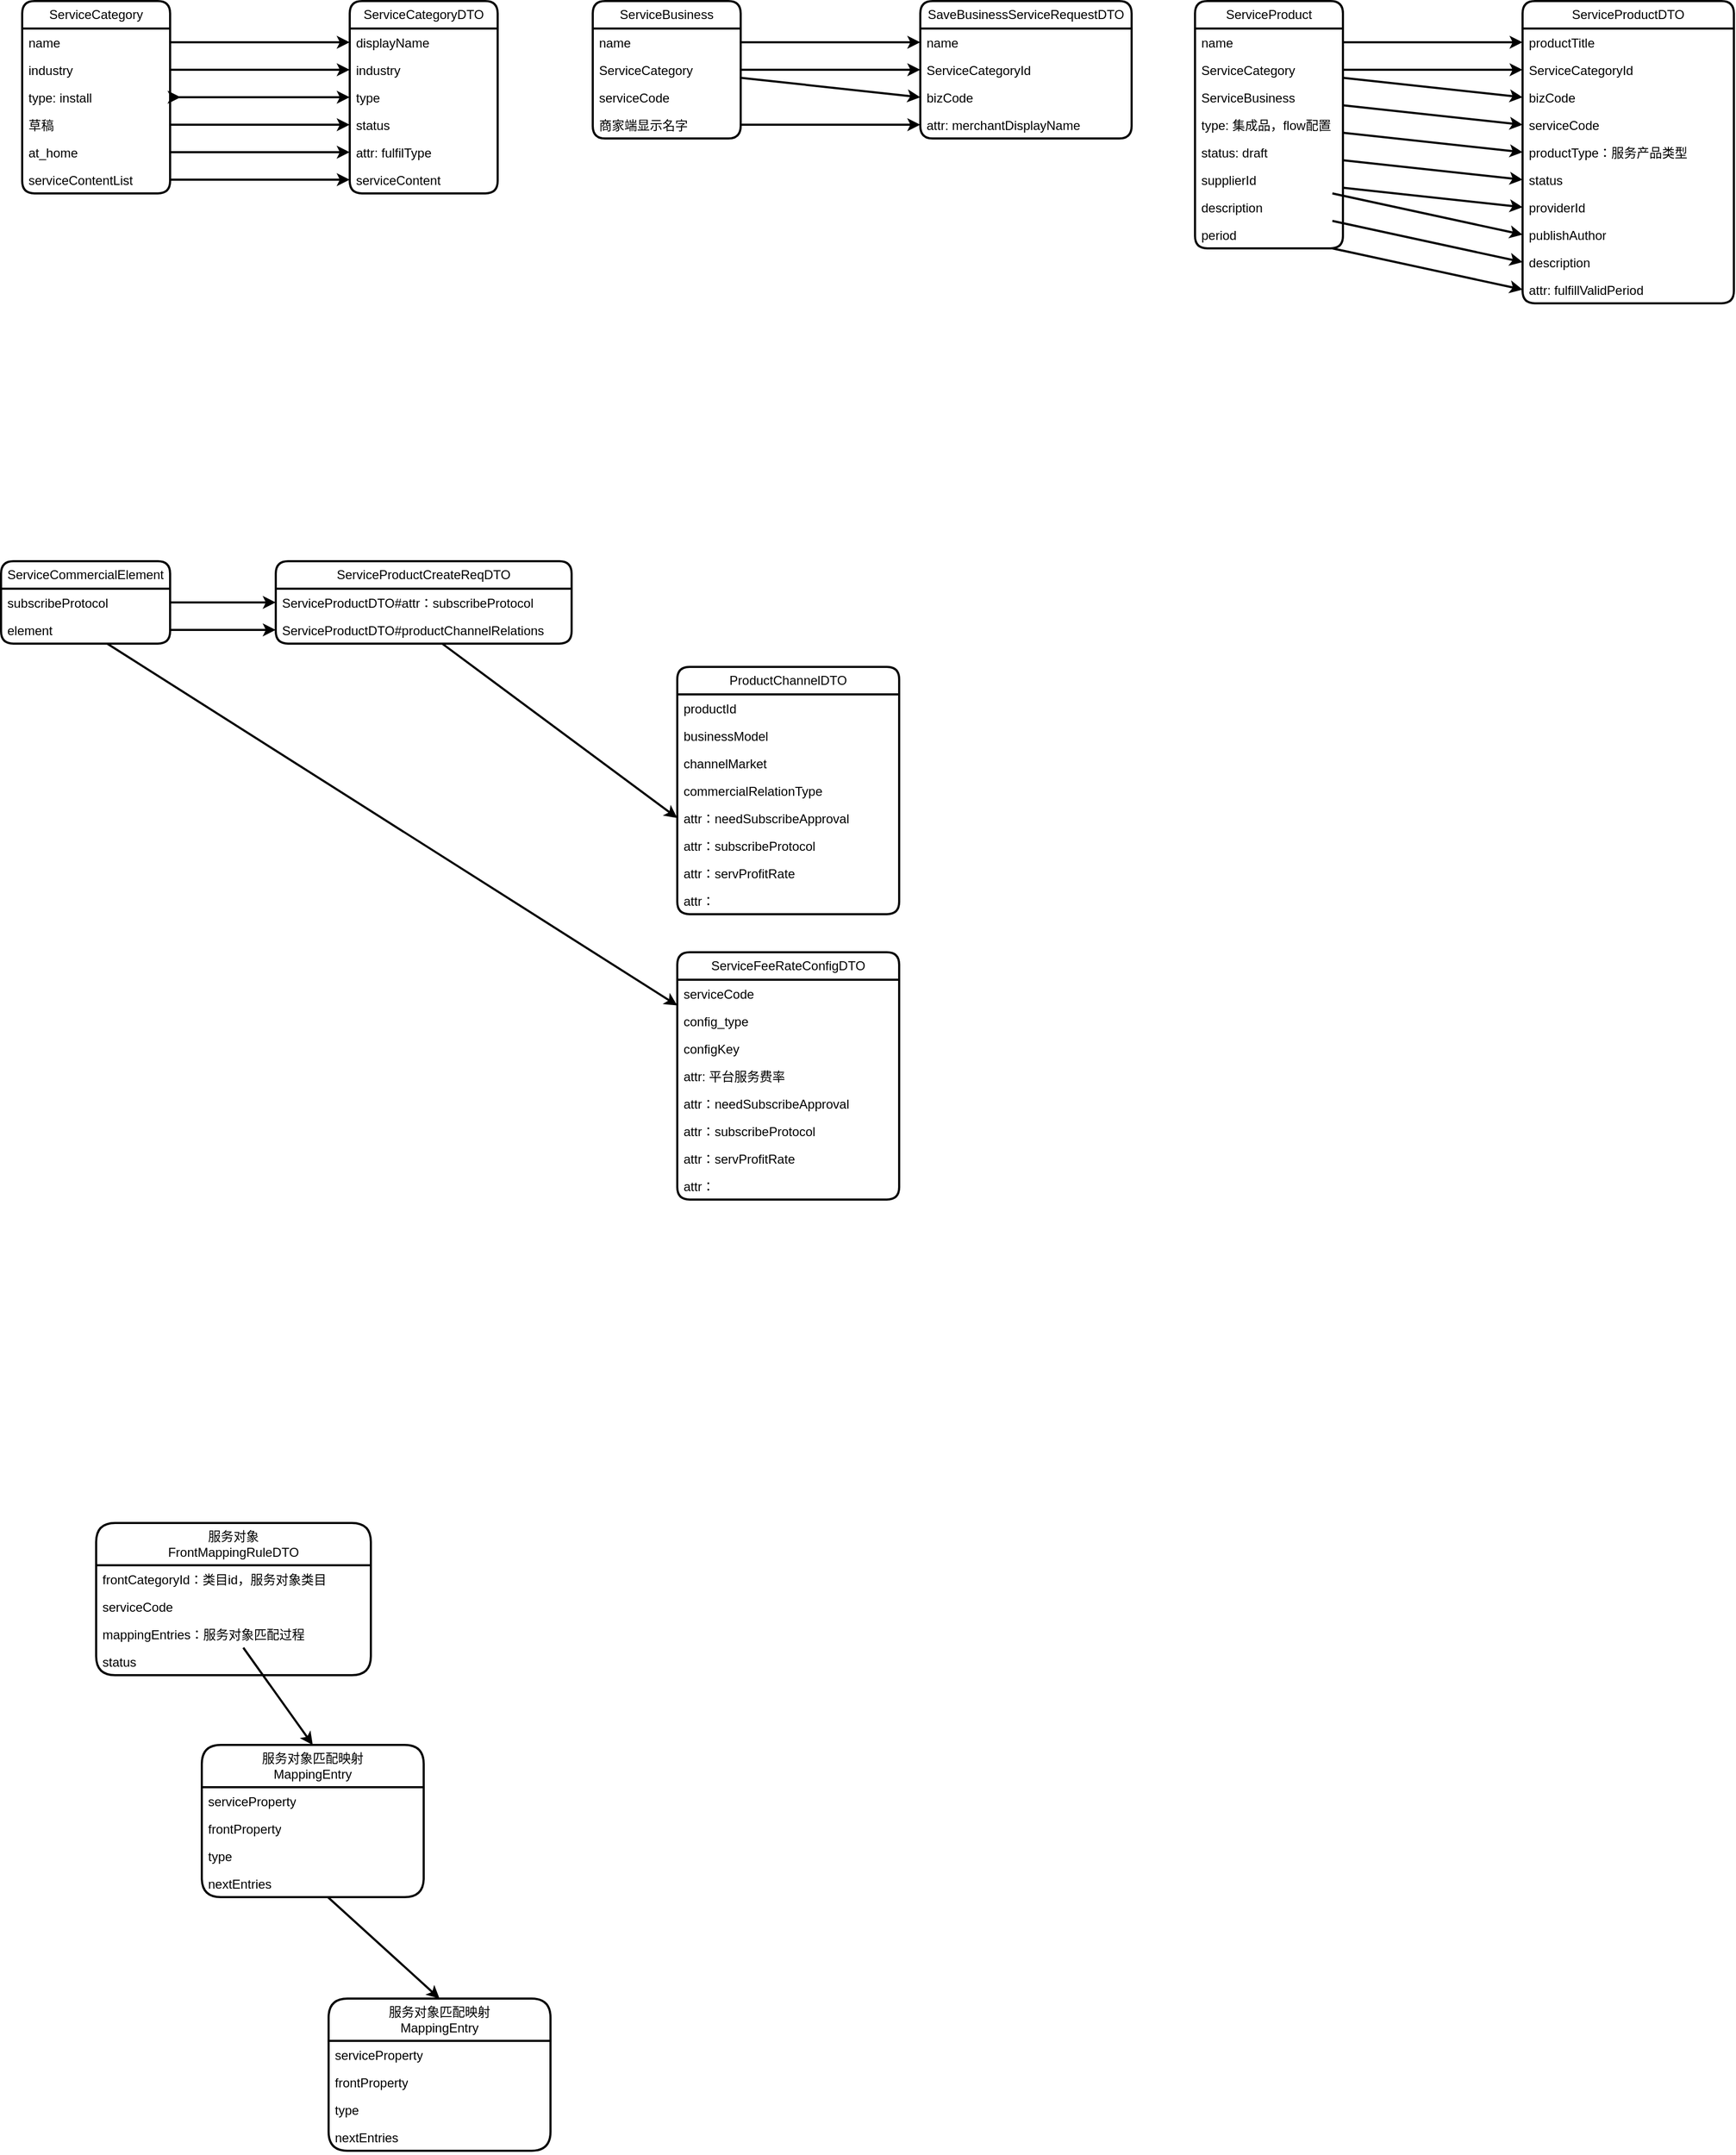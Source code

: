 <mxfile version="25.0.2">
  <diagram name="第 1 页" id="JdLRxG0UFhAgUU3IF_aE">
    <mxGraphModel dx="1728" dy="1012" grid="1" gridSize="10" guides="1" tooltips="1" connect="1" arrows="1" fold="1" page="1" pageScale="1" pageWidth="3827" pageHeight="11169" math="0" shadow="0">
      <root>
        <mxCell id="0" />
        <mxCell id="1" parent="0" />
        <mxCell id="G2ZIFOSlUapkhJzsA8Y1-4" value="ServiceCategory" style="swimlane;fontStyle=0;childLayout=stackLayout;horizontal=1;startSize=26;fillColor=none;horizontalStack=0;resizeParent=1;resizeParentMax=0;resizeLast=0;collapsible=1;marginBottom=0;whiteSpace=wrap;html=1;rounded=1;strokeColor=default;strokeWidth=2;align=center;verticalAlign=middle;fontFamily=Helvetica;fontSize=12;fontColor=default;labelBackgroundColor=default;" vertex="1" parent="1">
          <mxGeometry x="200" y="80" width="140" height="182" as="geometry" />
        </mxCell>
        <mxCell id="G2ZIFOSlUapkhJzsA8Y1-5" value="name" style="text;strokeColor=none;fillColor=none;align=left;verticalAlign=top;spacingLeft=4;spacingRight=4;overflow=hidden;rotatable=0;points=[[0,0.5],[1,0.5]];portConstraint=eastwest;whiteSpace=wrap;html=1;fontFamily=Helvetica;fontSize=12;fontColor=default;labelBackgroundColor=default;" vertex="1" parent="G2ZIFOSlUapkhJzsA8Y1-4">
          <mxGeometry y="26" width="140" height="26" as="geometry" />
        </mxCell>
        <mxCell id="G2ZIFOSlUapkhJzsA8Y1-6" value="industry" style="text;strokeColor=none;fillColor=none;align=left;verticalAlign=top;spacingLeft=4;spacingRight=4;overflow=hidden;rotatable=0;points=[[0,0.5],[1,0.5]];portConstraint=eastwest;whiteSpace=wrap;html=1;fontFamily=Helvetica;fontSize=12;fontColor=default;labelBackgroundColor=default;" vertex="1" parent="G2ZIFOSlUapkhJzsA8Y1-4">
          <mxGeometry y="52" width="140" height="26" as="geometry" />
        </mxCell>
        <mxCell id="G2ZIFOSlUapkhJzsA8Y1-16" style="edgeStyle=none;shape=connector;rounded=0;orthogonalLoop=1;jettySize=auto;html=1;strokeColor=default;strokeWidth=2;align=center;verticalAlign=middle;fontFamily=Helvetica;fontSize=12;fontColor=default;labelBackgroundColor=default;endArrow=classic;" edge="1" parent="G2ZIFOSlUapkhJzsA8Y1-4" source="G2ZIFOSlUapkhJzsA8Y1-7">
          <mxGeometry relative="1" as="geometry">
            <mxPoint x="150" y="91" as="targetPoint" />
          </mxGeometry>
        </mxCell>
        <mxCell id="G2ZIFOSlUapkhJzsA8Y1-7" value="type: install" style="text;strokeColor=none;fillColor=none;align=left;verticalAlign=top;spacingLeft=4;spacingRight=4;overflow=hidden;rotatable=0;points=[[0,0.5],[1,0.5]];portConstraint=eastwest;whiteSpace=wrap;html=1;fontFamily=Helvetica;fontSize=12;fontColor=default;labelBackgroundColor=default;" vertex="1" parent="G2ZIFOSlUapkhJzsA8Y1-4">
          <mxGeometry y="78" width="140" height="26" as="geometry" />
        </mxCell>
        <mxCell id="G2ZIFOSlUapkhJzsA8Y1-20" value="草稿" style="text;strokeColor=none;fillColor=none;align=left;verticalAlign=top;spacingLeft=4;spacingRight=4;overflow=hidden;rotatable=0;points=[[0,0.5],[1,0.5]];portConstraint=eastwest;whiteSpace=wrap;html=1;fontFamily=Helvetica;fontSize=12;fontColor=default;labelBackgroundColor=default;" vertex="1" parent="G2ZIFOSlUapkhJzsA8Y1-4">
          <mxGeometry y="104" width="140" height="26" as="geometry" />
        </mxCell>
        <mxCell id="G2ZIFOSlUapkhJzsA8Y1-19" value="at_home" style="text;strokeColor=none;fillColor=none;align=left;verticalAlign=top;spacingLeft=4;spacingRight=4;overflow=hidden;rotatable=0;points=[[0,0.5],[1,0.5]];portConstraint=eastwest;whiteSpace=wrap;html=1;fontFamily=Helvetica;fontSize=12;fontColor=default;labelBackgroundColor=default;" vertex="1" parent="G2ZIFOSlUapkhJzsA8Y1-4">
          <mxGeometry y="130" width="140" height="26" as="geometry" />
        </mxCell>
        <mxCell id="G2ZIFOSlUapkhJzsA8Y1-83" value="serviceContentList" style="text;strokeColor=none;fillColor=none;align=left;verticalAlign=top;spacingLeft=4;spacingRight=4;overflow=hidden;rotatable=0;points=[[0,0.5],[1,0.5]];portConstraint=eastwest;whiteSpace=wrap;html=1;fontFamily=Helvetica;fontSize=12;fontColor=default;labelBackgroundColor=default;" vertex="1" parent="G2ZIFOSlUapkhJzsA8Y1-4">
          <mxGeometry y="156" width="140" height="26" as="geometry" />
        </mxCell>
        <mxCell id="G2ZIFOSlUapkhJzsA8Y1-8" value="ServiceCategoryDTO" style="swimlane;fontStyle=0;childLayout=stackLayout;horizontal=1;startSize=26;fillColor=none;horizontalStack=0;resizeParent=1;resizeParentMax=0;resizeLast=0;collapsible=1;marginBottom=0;whiteSpace=wrap;html=1;rounded=1;strokeColor=default;strokeWidth=2;align=center;verticalAlign=middle;fontFamily=Helvetica;fontSize=12;fontColor=default;labelBackgroundColor=default;" vertex="1" parent="1">
          <mxGeometry x="510" y="80" width="140" height="182" as="geometry" />
        </mxCell>
        <mxCell id="G2ZIFOSlUapkhJzsA8Y1-9" value="displayName" style="text;strokeColor=none;fillColor=none;align=left;verticalAlign=top;spacingLeft=4;spacingRight=4;overflow=hidden;rotatable=0;points=[[0,0.5],[1,0.5]];portConstraint=eastwest;whiteSpace=wrap;html=1;fontFamily=Helvetica;fontSize=12;fontColor=default;labelBackgroundColor=default;" vertex="1" parent="G2ZIFOSlUapkhJzsA8Y1-8">
          <mxGeometry y="26" width="140" height="26" as="geometry" />
        </mxCell>
        <mxCell id="G2ZIFOSlUapkhJzsA8Y1-10" value="industry" style="text;strokeColor=none;fillColor=none;align=left;verticalAlign=top;spacingLeft=4;spacingRight=4;overflow=hidden;rotatable=0;points=[[0,0.5],[1,0.5]];portConstraint=eastwest;whiteSpace=wrap;html=1;fontFamily=Helvetica;fontSize=12;fontColor=default;labelBackgroundColor=default;" vertex="1" parent="G2ZIFOSlUapkhJzsA8Y1-8">
          <mxGeometry y="52" width="140" height="26" as="geometry" />
        </mxCell>
        <mxCell id="G2ZIFOSlUapkhJzsA8Y1-11" value="type" style="text;strokeColor=none;fillColor=none;align=left;verticalAlign=top;spacingLeft=4;spacingRight=4;overflow=hidden;rotatable=0;points=[[0,0.5],[1,0.5]];portConstraint=eastwest;whiteSpace=wrap;html=1;fontFamily=Helvetica;fontSize=12;fontColor=default;labelBackgroundColor=default;" vertex="1" parent="G2ZIFOSlUapkhJzsA8Y1-8">
          <mxGeometry y="78" width="140" height="26" as="geometry" />
        </mxCell>
        <mxCell id="G2ZIFOSlUapkhJzsA8Y1-15" value="status" style="text;strokeColor=none;fillColor=none;align=left;verticalAlign=top;spacingLeft=4;spacingRight=4;overflow=hidden;rotatable=0;points=[[0,0.5],[1,0.5]];portConstraint=eastwest;whiteSpace=wrap;html=1;fontFamily=Helvetica;fontSize=12;fontColor=default;labelBackgroundColor=default;" vertex="1" parent="G2ZIFOSlUapkhJzsA8Y1-8">
          <mxGeometry y="104" width="140" height="26" as="geometry" />
        </mxCell>
        <mxCell id="G2ZIFOSlUapkhJzsA8Y1-14" value="attr:&amp;nbsp;fulfilType" style="text;strokeColor=none;fillColor=none;align=left;verticalAlign=top;spacingLeft=4;spacingRight=4;overflow=hidden;rotatable=0;points=[[0,0.5],[1,0.5]];portConstraint=eastwest;whiteSpace=wrap;html=1;fontFamily=Helvetica;fontSize=12;fontColor=default;labelBackgroundColor=default;" vertex="1" parent="G2ZIFOSlUapkhJzsA8Y1-8">
          <mxGeometry y="130" width="140" height="26" as="geometry" />
        </mxCell>
        <mxCell id="G2ZIFOSlUapkhJzsA8Y1-84" value="serviceContent" style="text;strokeColor=none;fillColor=none;align=left;verticalAlign=top;spacingLeft=4;spacingRight=4;overflow=hidden;rotatable=0;points=[[0,0.5],[1,0.5]];portConstraint=eastwest;whiteSpace=wrap;html=1;fontFamily=Helvetica;fontSize=12;fontColor=default;labelBackgroundColor=default;" vertex="1" parent="G2ZIFOSlUapkhJzsA8Y1-8">
          <mxGeometry y="156" width="140" height="26" as="geometry" />
        </mxCell>
        <mxCell id="G2ZIFOSlUapkhJzsA8Y1-21" style="edgeStyle=none;shape=connector;rounded=0;orthogonalLoop=1;jettySize=auto;html=1;entryX=0;entryY=0.5;entryDx=0;entryDy=0;strokeColor=default;strokeWidth=2;align=center;verticalAlign=middle;fontFamily=Helvetica;fontSize=12;fontColor=default;labelBackgroundColor=default;endArrow=classic;" edge="1" parent="1" source="G2ZIFOSlUapkhJzsA8Y1-7" target="G2ZIFOSlUapkhJzsA8Y1-11">
          <mxGeometry relative="1" as="geometry" />
        </mxCell>
        <mxCell id="G2ZIFOSlUapkhJzsA8Y1-22" style="edgeStyle=none;shape=connector;rounded=0;orthogonalLoop=1;jettySize=auto;html=1;entryX=0;entryY=0.5;entryDx=0;entryDy=0;strokeColor=default;strokeWidth=2;align=center;verticalAlign=middle;fontFamily=Helvetica;fontSize=12;fontColor=default;labelBackgroundColor=default;endArrow=classic;" edge="1" parent="1" source="G2ZIFOSlUapkhJzsA8Y1-6" target="G2ZIFOSlUapkhJzsA8Y1-10">
          <mxGeometry relative="1" as="geometry" />
        </mxCell>
        <mxCell id="G2ZIFOSlUapkhJzsA8Y1-23" style="edgeStyle=none;shape=connector;rounded=0;orthogonalLoop=1;jettySize=auto;html=1;entryX=0;entryY=0.5;entryDx=0;entryDy=0;strokeColor=default;strokeWidth=2;align=center;verticalAlign=middle;fontFamily=Helvetica;fontSize=12;fontColor=default;labelBackgroundColor=default;endArrow=classic;" edge="1" parent="1" source="G2ZIFOSlUapkhJzsA8Y1-5" target="G2ZIFOSlUapkhJzsA8Y1-9">
          <mxGeometry relative="1" as="geometry" />
        </mxCell>
        <mxCell id="G2ZIFOSlUapkhJzsA8Y1-25" style="edgeStyle=none;shape=connector;rounded=0;orthogonalLoop=1;jettySize=auto;html=1;entryX=0;entryY=0.5;entryDx=0;entryDy=0;strokeColor=default;strokeWidth=2;align=center;verticalAlign=middle;fontFamily=Helvetica;fontSize=12;fontColor=default;labelBackgroundColor=default;endArrow=classic;" edge="1" parent="1" source="G2ZIFOSlUapkhJzsA8Y1-19" target="G2ZIFOSlUapkhJzsA8Y1-14">
          <mxGeometry relative="1" as="geometry" />
        </mxCell>
        <mxCell id="G2ZIFOSlUapkhJzsA8Y1-26" value="ServiceBusiness" style="swimlane;fontStyle=0;childLayout=stackLayout;horizontal=1;startSize=26;fillColor=none;horizontalStack=0;resizeParent=1;resizeParentMax=0;resizeLast=0;collapsible=1;marginBottom=0;whiteSpace=wrap;html=1;rounded=1;strokeColor=default;strokeWidth=2;align=center;verticalAlign=middle;fontFamily=Helvetica;fontSize=12;fontColor=default;labelBackgroundColor=default;" vertex="1" parent="1">
          <mxGeometry x="740" y="80" width="140" height="130" as="geometry" />
        </mxCell>
        <mxCell id="G2ZIFOSlUapkhJzsA8Y1-27" value="name" style="text;strokeColor=none;fillColor=none;align=left;verticalAlign=top;spacingLeft=4;spacingRight=4;overflow=hidden;rotatable=0;points=[[0,0.5],[1,0.5]];portConstraint=eastwest;whiteSpace=wrap;html=1;fontFamily=Helvetica;fontSize=12;fontColor=default;labelBackgroundColor=default;" vertex="1" parent="G2ZIFOSlUapkhJzsA8Y1-26">
          <mxGeometry y="26" width="140" height="26" as="geometry" />
        </mxCell>
        <mxCell id="G2ZIFOSlUapkhJzsA8Y1-28" value="ServiceCategory" style="text;strokeColor=none;fillColor=none;align=left;verticalAlign=top;spacingLeft=4;spacingRight=4;overflow=hidden;rotatable=0;points=[[0,0.5],[1,0.5]];portConstraint=eastwest;whiteSpace=wrap;html=1;fontFamily=Helvetica;fontSize=12;fontColor=default;labelBackgroundColor=default;" vertex="1" parent="G2ZIFOSlUapkhJzsA8Y1-26">
          <mxGeometry y="52" width="140" height="26" as="geometry" />
        </mxCell>
        <mxCell id="G2ZIFOSlUapkhJzsA8Y1-30" value="serviceCode" style="text;strokeColor=none;fillColor=none;align=left;verticalAlign=top;spacingLeft=4;spacingRight=4;overflow=hidden;rotatable=0;points=[[0,0.5],[1,0.5]];portConstraint=eastwest;whiteSpace=wrap;html=1;fontFamily=Helvetica;fontSize=12;fontColor=default;labelBackgroundColor=default;" vertex="1" parent="G2ZIFOSlUapkhJzsA8Y1-26">
          <mxGeometry y="78" width="140" height="26" as="geometry" />
        </mxCell>
        <mxCell id="G2ZIFOSlUapkhJzsA8Y1-46" value="商家端显示名字" style="text;strokeColor=none;fillColor=none;align=left;verticalAlign=top;spacingLeft=4;spacingRight=4;overflow=hidden;rotatable=0;points=[[0,0.5],[1,0.5]];portConstraint=eastwest;whiteSpace=wrap;html=1;fontFamily=Helvetica;fontSize=12;fontColor=default;labelBackgroundColor=default;" vertex="1" parent="G2ZIFOSlUapkhJzsA8Y1-26">
          <mxGeometry y="104" width="140" height="26" as="geometry" />
        </mxCell>
        <mxCell id="G2ZIFOSlUapkhJzsA8Y1-33" value="SaveBusinessServiceRequestDTO" style="swimlane;fontStyle=0;childLayout=stackLayout;horizontal=1;startSize=26;fillColor=none;horizontalStack=0;resizeParent=1;resizeParentMax=0;resizeLast=0;collapsible=1;marginBottom=0;whiteSpace=wrap;html=1;rounded=1;strokeColor=default;strokeWidth=2;align=center;verticalAlign=middle;fontFamily=Helvetica;fontSize=12;fontColor=default;labelBackgroundColor=default;" vertex="1" parent="1">
          <mxGeometry x="1050" y="80" width="200" height="130" as="geometry" />
        </mxCell>
        <mxCell id="G2ZIFOSlUapkhJzsA8Y1-34" value="name" style="text;strokeColor=none;fillColor=none;align=left;verticalAlign=top;spacingLeft=4;spacingRight=4;overflow=hidden;rotatable=0;points=[[0,0.5],[1,0.5]];portConstraint=eastwest;whiteSpace=wrap;html=1;fontFamily=Helvetica;fontSize=12;fontColor=default;labelBackgroundColor=default;" vertex="1" parent="G2ZIFOSlUapkhJzsA8Y1-33">
          <mxGeometry y="26" width="200" height="26" as="geometry" />
        </mxCell>
        <mxCell id="G2ZIFOSlUapkhJzsA8Y1-35" value="ServiceCategoryId" style="text;strokeColor=none;fillColor=none;align=left;verticalAlign=top;spacingLeft=4;spacingRight=4;overflow=hidden;rotatable=0;points=[[0,0.5],[1,0.5]];portConstraint=eastwest;whiteSpace=wrap;html=1;fontFamily=Helvetica;fontSize=12;fontColor=default;labelBackgroundColor=default;" vertex="1" parent="G2ZIFOSlUapkhJzsA8Y1-33">
          <mxGeometry y="52" width="200" height="26" as="geometry" />
        </mxCell>
        <mxCell id="G2ZIFOSlUapkhJzsA8Y1-36" value="bizCode" style="text;strokeColor=none;fillColor=none;align=left;verticalAlign=top;spacingLeft=4;spacingRight=4;overflow=hidden;rotatable=0;points=[[0,0.5],[1,0.5]];portConstraint=eastwest;whiteSpace=wrap;html=1;fontFamily=Helvetica;fontSize=12;fontColor=default;labelBackgroundColor=default;" vertex="1" parent="G2ZIFOSlUapkhJzsA8Y1-33">
          <mxGeometry y="78" width="200" height="26" as="geometry" />
        </mxCell>
        <mxCell id="G2ZIFOSlUapkhJzsA8Y1-38" value="attr:&amp;nbsp;merchantDisplayName" style="text;strokeColor=none;fillColor=none;align=left;verticalAlign=top;spacingLeft=4;spacingRight=4;overflow=hidden;rotatable=0;points=[[0,0.5],[1,0.5]];portConstraint=eastwest;whiteSpace=wrap;html=1;fontFamily=Helvetica;fontSize=12;fontColor=default;labelBackgroundColor=default;" vertex="1" parent="G2ZIFOSlUapkhJzsA8Y1-33">
          <mxGeometry y="104" width="200" height="26" as="geometry" />
        </mxCell>
        <mxCell id="G2ZIFOSlUapkhJzsA8Y1-40" style="edgeStyle=none;shape=connector;rounded=0;orthogonalLoop=1;jettySize=auto;html=1;entryX=0;entryY=0.5;entryDx=0;entryDy=0;strokeColor=default;strokeWidth=2;align=center;verticalAlign=middle;fontFamily=Helvetica;fontSize=12;fontColor=default;labelBackgroundColor=default;endArrow=classic;" edge="1" parent="1" source="G2ZIFOSlUapkhJzsA8Y1-28" target="G2ZIFOSlUapkhJzsA8Y1-35">
          <mxGeometry relative="1" as="geometry" />
        </mxCell>
        <mxCell id="G2ZIFOSlUapkhJzsA8Y1-41" style="edgeStyle=none;shape=connector;rounded=0;orthogonalLoop=1;jettySize=auto;html=1;entryX=0;entryY=0.5;entryDx=0;entryDy=0;strokeColor=default;strokeWidth=2;align=center;verticalAlign=middle;fontFamily=Helvetica;fontSize=12;fontColor=default;labelBackgroundColor=default;endArrow=classic;" edge="1" parent="1" source="G2ZIFOSlUapkhJzsA8Y1-27" target="G2ZIFOSlUapkhJzsA8Y1-34">
          <mxGeometry relative="1" as="geometry" />
        </mxCell>
        <mxCell id="G2ZIFOSlUapkhJzsA8Y1-45" style="edgeStyle=none;shape=connector;rounded=0;orthogonalLoop=1;jettySize=auto;html=1;entryX=0;entryY=0.5;entryDx=0;entryDy=0;strokeColor=default;strokeWidth=2;align=center;verticalAlign=middle;fontFamily=Helvetica;fontSize=12;fontColor=default;labelBackgroundColor=default;endArrow=classic;" edge="1" parent="1" source="G2ZIFOSlUapkhJzsA8Y1-28" target="G2ZIFOSlUapkhJzsA8Y1-36">
          <mxGeometry relative="1" as="geometry" />
        </mxCell>
        <mxCell id="G2ZIFOSlUapkhJzsA8Y1-47" style="edgeStyle=none;shape=connector;rounded=0;orthogonalLoop=1;jettySize=auto;html=1;entryX=0;entryY=0.5;entryDx=0;entryDy=0;strokeColor=default;strokeWidth=2;align=center;verticalAlign=middle;fontFamily=Helvetica;fontSize=12;fontColor=default;labelBackgroundColor=default;endArrow=classic;" edge="1" parent="1" source="G2ZIFOSlUapkhJzsA8Y1-46" target="G2ZIFOSlUapkhJzsA8Y1-38">
          <mxGeometry relative="1" as="geometry" />
        </mxCell>
        <mxCell id="G2ZIFOSlUapkhJzsA8Y1-48" value="ServiceProduct" style="swimlane;fontStyle=0;childLayout=stackLayout;horizontal=1;startSize=26;fillColor=none;horizontalStack=0;resizeParent=1;resizeParentMax=0;resizeLast=0;collapsible=1;marginBottom=0;whiteSpace=wrap;html=1;rounded=1;strokeColor=default;strokeWidth=2;align=center;verticalAlign=middle;fontFamily=Helvetica;fontSize=12;fontColor=default;labelBackgroundColor=default;" vertex="1" parent="1">
          <mxGeometry x="1310" y="80" width="140" height="234" as="geometry" />
        </mxCell>
        <mxCell id="G2ZIFOSlUapkhJzsA8Y1-49" value="name" style="text;strokeColor=none;fillColor=none;align=left;verticalAlign=top;spacingLeft=4;spacingRight=4;overflow=hidden;rotatable=0;points=[[0,0.5],[1,0.5]];portConstraint=eastwest;whiteSpace=wrap;html=1;fontFamily=Helvetica;fontSize=12;fontColor=default;labelBackgroundColor=default;" vertex="1" parent="G2ZIFOSlUapkhJzsA8Y1-48">
          <mxGeometry y="26" width="140" height="26" as="geometry" />
        </mxCell>
        <mxCell id="G2ZIFOSlUapkhJzsA8Y1-50" value="ServiceCategory" style="text;strokeColor=none;fillColor=none;align=left;verticalAlign=top;spacingLeft=4;spacingRight=4;overflow=hidden;rotatable=0;points=[[0,0.5],[1,0.5]];portConstraint=eastwest;whiteSpace=wrap;html=1;fontFamily=Helvetica;fontSize=12;fontColor=default;labelBackgroundColor=default;" vertex="1" parent="G2ZIFOSlUapkhJzsA8Y1-48">
          <mxGeometry y="52" width="140" height="26" as="geometry" />
        </mxCell>
        <mxCell id="G2ZIFOSlUapkhJzsA8Y1-51" value="ServiceBusiness" style="text;strokeColor=none;fillColor=none;align=left;verticalAlign=top;spacingLeft=4;spacingRight=4;overflow=hidden;rotatable=0;points=[[0,0.5],[1,0.5]];portConstraint=eastwest;whiteSpace=wrap;html=1;fontFamily=Helvetica;fontSize=12;fontColor=default;labelBackgroundColor=default;" vertex="1" parent="G2ZIFOSlUapkhJzsA8Y1-48">
          <mxGeometry y="78" width="140" height="26" as="geometry" />
        </mxCell>
        <mxCell id="G2ZIFOSlUapkhJzsA8Y1-52" value="type: 集成品，flow配置" style="text;strokeColor=none;fillColor=none;align=left;verticalAlign=top;spacingLeft=4;spacingRight=4;overflow=hidden;rotatable=0;points=[[0,0.5],[1,0.5]];portConstraint=eastwest;whiteSpace=wrap;html=1;fontFamily=Helvetica;fontSize=12;fontColor=default;labelBackgroundColor=default;" vertex="1" parent="G2ZIFOSlUapkhJzsA8Y1-48">
          <mxGeometry y="104" width="140" height="26" as="geometry" />
        </mxCell>
        <mxCell id="G2ZIFOSlUapkhJzsA8Y1-62" value="status: draft" style="text;strokeColor=none;fillColor=none;align=left;verticalAlign=top;spacingLeft=4;spacingRight=4;overflow=hidden;rotatable=0;points=[[0,0.5],[1,0.5]];portConstraint=eastwest;whiteSpace=wrap;html=1;fontFamily=Helvetica;fontSize=12;fontColor=default;labelBackgroundColor=default;" vertex="1" parent="G2ZIFOSlUapkhJzsA8Y1-48">
          <mxGeometry y="130" width="140" height="26" as="geometry" />
        </mxCell>
        <mxCell id="G2ZIFOSlUapkhJzsA8Y1-66" value="supplierId" style="text;strokeColor=none;fillColor=none;align=left;verticalAlign=top;spacingLeft=4;spacingRight=4;overflow=hidden;rotatable=0;points=[[0,0.5],[1,0.5]];portConstraint=eastwest;whiteSpace=wrap;html=1;fontFamily=Helvetica;fontSize=12;fontColor=default;labelBackgroundColor=default;" vertex="1" parent="G2ZIFOSlUapkhJzsA8Y1-48">
          <mxGeometry y="156" width="140" height="26" as="geometry" />
        </mxCell>
        <mxCell id="G2ZIFOSlUapkhJzsA8Y1-70" value="description" style="text;strokeColor=none;fillColor=none;align=left;verticalAlign=top;spacingLeft=4;spacingRight=4;overflow=hidden;rotatable=0;points=[[0,0.5],[1,0.5]];portConstraint=eastwest;whiteSpace=wrap;html=1;fontFamily=Helvetica;fontSize=12;fontColor=default;labelBackgroundColor=default;" vertex="1" parent="G2ZIFOSlUapkhJzsA8Y1-48">
          <mxGeometry y="182" width="140" height="26" as="geometry" />
        </mxCell>
        <mxCell id="G2ZIFOSlUapkhJzsA8Y1-80" value="period" style="text;strokeColor=none;fillColor=none;align=left;verticalAlign=top;spacingLeft=4;spacingRight=4;overflow=hidden;rotatable=0;points=[[0,0.5],[1,0.5]];portConstraint=eastwest;whiteSpace=wrap;html=1;fontFamily=Helvetica;fontSize=12;fontColor=default;labelBackgroundColor=default;" vertex="1" parent="G2ZIFOSlUapkhJzsA8Y1-48">
          <mxGeometry y="208" width="140" height="26" as="geometry" />
        </mxCell>
        <mxCell id="G2ZIFOSlUapkhJzsA8Y1-53" value="ServiceProductDTO" style="swimlane;fontStyle=0;childLayout=stackLayout;horizontal=1;startSize=26;fillColor=none;horizontalStack=0;resizeParent=1;resizeParentMax=0;resizeLast=0;collapsible=1;marginBottom=0;whiteSpace=wrap;html=1;rounded=1;strokeColor=default;strokeWidth=2;align=center;verticalAlign=middle;fontFamily=Helvetica;fontSize=12;fontColor=default;labelBackgroundColor=default;" vertex="1" parent="1">
          <mxGeometry x="1620" y="80" width="200" height="286" as="geometry" />
        </mxCell>
        <mxCell id="G2ZIFOSlUapkhJzsA8Y1-54" value="productTitle" style="text;strokeColor=none;fillColor=none;align=left;verticalAlign=top;spacingLeft=4;spacingRight=4;overflow=hidden;rotatable=0;points=[[0,0.5],[1,0.5]];portConstraint=eastwest;whiteSpace=wrap;html=1;fontFamily=Helvetica;fontSize=12;fontColor=default;labelBackgroundColor=default;" vertex="1" parent="G2ZIFOSlUapkhJzsA8Y1-53">
          <mxGeometry y="26" width="200" height="26" as="geometry" />
        </mxCell>
        <mxCell id="G2ZIFOSlUapkhJzsA8Y1-55" value="ServiceCategoryId" style="text;strokeColor=none;fillColor=none;align=left;verticalAlign=top;spacingLeft=4;spacingRight=4;overflow=hidden;rotatable=0;points=[[0,0.5],[1,0.5]];portConstraint=eastwest;whiteSpace=wrap;html=1;fontFamily=Helvetica;fontSize=12;fontColor=default;labelBackgroundColor=default;" vertex="1" parent="G2ZIFOSlUapkhJzsA8Y1-53">
          <mxGeometry y="52" width="200" height="26" as="geometry" />
        </mxCell>
        <mxCell id="G2ZIFOSlUapkhJzsA8Y1-64" value="bizCode" style="text;strokeColor=none;fillColor=none;align=left;verticalAlign=top;spacingLeft=4;spacingRight=4;overflow=hidden;rotatable=0;points=[[0,0.5],[1,0.5]];portConstraint=eastwest;whiteSpace=wrap;html=1;fontFamily=Helvetica;fontSize=12;fontColor=default;labelBackgroundColor=default;" vertex="1" parent="G2ZIFOSlUapkhJzsA8Y1-53">
          <mxGeometry y="78" width="200" height="26" as="geometry" />
        </mxCell>
        <mxCell id="G2ZIFOSlUapkhJzsA8Y1-56" value="serviceCode" style="text;strokeColor=none;fillColor=none;align=left;verticalAlign=top;spacingLeft=4;spacingRight=4;overflow=hidden;rotatable=0;points=[[0,0.5],[1,0.5]];portConstraint=eastwest;whiteSpace=wrap;html=1;fontFamily=Helvetica;fontSize=12;fontColor=default;labelBackgroundColor=default;" vertex="1" parent="G2ZIFOSlUapkhJzsA8Y1-53">
          <mxGeometry y="104" width="200" height="26" as="geometry" />
        </mxCell>
        <mxCell id="G2ZIFOSlUapkhJzsA8Y1-57" value="productType：服务产品类型" style="text;strokeColor=none;fillColor=none;align=left;verticalAlign=top;spacingLeft=4;spacingRight=4;overflow=hidden;rotatable=0;points=[[0,0.5],[1,0.5]];portConstraint=eastwest;whiteSpace=wrap;html=1;fontFamily=Helvetica;fontSize=12;fontColor=default;labelBackgroundColor=default;" vertex="1" parent="G2ZIFOSlUapkhJzsA8Y1-53">
          <mxGeometry y="130" width="200" height="26" as="geometry" />
        </mxCell>
        <mxCell id="G2ZIFOSlUapkhJzsA8Y1-72" value="status" style="text;strokeColor=none;fillColor=none;align=left;verticalAlign=top;spacingLeft=4;spacingRight=4;overflow=hidden;rotatable=0;points=[[0,0.5],[1,0.5]];portConstraint=eastwest;whiteSpace=wrap;html=1;fontFamily=Helvetica;fontSize=12;fontColor=default;labelBackgroundColor=default;" vertex="1" parent="G2ZIFOSlUapkhJzsA8Y1-53">
          <mxGeometry y="156" width="200" height="26" as="geometry" />
        </mxCell>
        <mxCell id="G2ZIFOSlUapkhJzsA8Y1-67" value="providerId" style="text;strokeColor=none;fillColor=none;align=left;verticalAlign=top;spacingLeft=4;spacingRight=4;overflow=hidden;rotatable=0;points=[[0,0.5],[1,0.5]];portConstraint=eastwest;whiteSpace=wrap;html=1;fontFamily=Helvetica;fontSize=12;fontColor=default;labelBackgroundColor=default;" vertex="1" parent="G2ZIFOSlUapkhJzsA8Y1-53">
          <mxGeometry y="182" width="200" height="26" as="geometry" />
        </mxCell>
        <mxCell id="G2ZIFOSlUapkhJzsA8Y1-69" value="publishAuthor" style="text;strokeColor=none;fillColor=none;align=left;verticalAlign=top;spacingLeft=4;spacingRight=4;overflow=hidden;rotatable=0;points=[[0,0.5],[1,0.5]];portConstraint=eastwest;whiteSpace=wrap;html=1;fontFamily=Helvetica;fontSize=12;fontColor=default;labelBackgroundColor=default;" vertex="1" parent="G2ZIFOSlUapkhJzsA8Y1-53">
          <mxGeometry y="208" width="200" height="26" as="geometry" />
        </mxCell>
        <mxCell id="G2ZIFOSlUapkhJzsA8Y1-71" value="description" style="text;strokeColor=none;fillColor=none;align=left;verticalAlign=top;spacingLeft=4;spacingRight=4;overflow=hidden;rotatable=0;points=[[0,0.5],[1,0.5]];portConstraint=eastwest;whiteSpace=wrap;html=1;fontFamily=Helvetica;fontSize=12;fontColor=default;labelBackgroundColor=default;" vertex="1" parent="G2ZIFOSlUapkhJzsA8Y1-53">
          <mxGeometry y="234" width="200" height="26" as="geometry" />
        </mxCell>
        <mxCell id="G2ZIFOSlUapkhJzsA8Y1-79" value="attr:&amp;nbsp;fulfillValidPeriod" style="text;strokeColor=none;fillColor=none;align=left;verticalAlign=top;spacingLeft=4;spacingRight=4;overflow=hidden;rotatable=0;points=[[0,0.5],[1,0.5]];portConstraint=eastwest;whiteSpace=wrap;html=1;fontFamily=Helvetica;fontSize=12;fontColor=default;labelBackgroundColor=default;" vertex="1" parent="G2ZIFOSlUapkhJzsA8Y1-53">
          <mxGeometry y="260" width="200" height="26" as="geometry" />
        </mxCell>
        <mxCell id="G2ZIFOSlUapkhJzsA8Y1-58" style="edgeStyle=none;shape=connector;rounded=0;orthogonalLoop=1;jettySize=auto;html=1;entryX=0;entryY=0.5;entryDx=0;entryDy=0;strokeColor=default;strokeWidth=2;align=center;verticalAlign=middle;fontFamily=Helvetica;fontSize=12;fontColor=default;labelBackgroundColor=default;endArrow=classic;" edge="1" parent="1" source="G2ZIFOSlUapkhJzsA8Y1-50" target="G2ZIFOSlUapkhJzsA8Y1-55">
          <mxGeometry relative="1" as="geometry" />
        </mxCell>
        <mxCell id="G2ZIFOSlUapkhJzsA8Y1-59" style="edgeStyle=none;shape=connector;rounded=0;orthogonalLoop=1;jettySize=auto;html=1;entryX=0;entryY=0.5;entryDx=0;entryDy=0;strokeColor=default;strokeWidth=2;align=center;verticalAlign=middle;fontFamily=Helvetica;fontSize=12;fontColor=default;labelBackgroundColor=default;endArrow=classic;" edge="1" parent="1" source="G2ZIFOSlUapkhJzsA8Y1-49" target="G2ZIFOSlUapkhJzsA8Y1-54">
          <mxGeometry relative="1" as="geometry" />
        </mxCell>
        <mxCell id="G2ZIFOSlUapkhJzsA8Y1-61" style="edgeStyle=none;shape=connector;rounded=0;orthogonalLoop=1;jettySize=auto;html=1;entryX=0;entryY=0.5;entryDx=0;entryDy=0;strokeColor=default;strokeWidth=2;align=center;verticalAlign=middle;fontFamily=Helvetica;fontSize=12;fontColor=default;labelBackgroundColor=default;endArrow=classic;" edge="1" parent="1" source="G2ZIFOSlUapkhJzsA8Y1-52" target="G2ZIFOSlUapkhJzsA8Y1-57">
          <mxGeometry relative="1" as="geometry" />
        </mxCell>
        <mxCell id="G2ZIFOSlUapkhJzsA8Y1-63" style="edgeStyle=none;shape=connector;rounded=0;orthogonalLoop=1;jettySize=auto;html=1;entryX=0;entryY=0.5;entryDx=0;entryDy=0;strokeColor=default;strokeWidth=2;align=center;verticalAlign=middle;fontFamily=Helvetica;fontSize=12;fontColor=default;labelBackgroundColor=default;endArrow=classic;" edge="1" parent="1" source="G2ZIFOSlUapkhJzsA8Y1-51" target="G2ZIFOSlUapkhJzsA8Y1-56">
          <mxGeometry relative="1" as="geometry" />
        </mxCell>
        <mxCell id="G2ZIFOSlUapkhJzsA8Y1-65" style="edgeStyle=none;shape=connector;rounded=0;orthogonalLoop=1;jettySize=auto;html=1;entryX=0;entryY=0.5;entryDx=0;entryDy=0;strokeColor=default;strokeWidth=2;align=center;verticalAlign=middle;fontFamily=Helvetica;fontSize=12;fontColor=default;labelBackgroundColor=default;endArrow=classic;" edge="1" parent="1" source="G2ZIFOSlUapkhJzsA8Y1-50" target="G2ZIFOSlUapkhJzsA8Y1-64">
          <mxGeometry relative="1" as="geometry" />
        </mxCell>
        <mxCell id="G2ZIFOSlUapkhJzsA8Y1-73" style="edgeStyle=none;shape=connector;rounded=0;orthogonalLoop=1;jettySize=auto;html=1;entryX=0;entryY=0.5;entryDx=0;entryDy=0;strokeColor=default;strokeWidth=2;align=center;verticalAlign=middle;fontFamily=Helvetica;fontSize=12;fontColor=default;labelBackgroundColor=default;endArrow=classic;" edge="1" parent="1" source="G2ZIFOSlUapkhJzsA8Y1-62" target="G2ZIFOSlUapkhJzsA8Y1-72">
          <mxGeometry relative="1" as="geometry" />
        </mxCell>
        <mxCell id="G2ZIFOSlUapkhJzsA8Y1-74" style="edgeStyle=none;shape=connector;rounded=0;orthogonalLoop=1;jettySize=auto;html=1;entryX=0;entryY=0.5;entryDx=0;entryDy=0;strokeColor=default;strokeWidth=2;align=center;verticalAlign=middle;fontFamily=Helvetica;fontSize=12;fontColor=default;labelBackgroundColor=default;endArrow=classic;" edge="1" parent="1" source="G2ZIFOSlUapkhJzsA8Y1-66" target="G2ZIFOSlUapkhJzsA8Y1-67">
          <mxGeometry relative="1" as="geometry" />
        </mxCell>
        <mxCell id="G2ZIFOSlUapkhJzsA8Y1-76" style="edgeStyle=none;shape=connector;rounded=0;orthogonalLoop=1;jettySize=auto;html=1;entryX=0;entryY=0.5;entryDx=0;entryDy=0;strokeColor=default;strokeWidth=2;align=center;verticalAlign=middle;fontFamily=Helvetica;fontSize=12;fontColor=default;labelBackgroundColor=default;endArrow=classic;" edge="1" parent="1" source="G2ZIFOSlUapkhJzsA8Y1-70" target="G2ZIFOSlUapkhJzsA8Y1-71">
          <mxGeometry relative="1" as="geometry" />
        </mxCell>
        <mxCell id="G2ZIFOSlUapkhJzsA8Y1-81" style="edgeStyle=none;shape=connector;rounded=0;orthogonalLoop=1;jettySize=auto;html=1;entryX=0;entryY=0.5;entryDx=0;entryDy=0;strokeColor=default;strokeWidth=2;align=center;verticalAlign=middle;fontFamily=Helvetica;fontSize=12;fontColor=default;labelBackgroundColor=default;endArrow=classic;" edge="1" parent="1" source="G2ZIFOSlUapkhJzsA8Y1-80" target="G2ZIFOSlUapkhJzsA8Y1-79">
          <mxGeometry relative="1" as="geometry" />
        </mxCell>
        <mxCell id="G2ZIFOSlUapkhJzsA8Y1-82" style="edgeStyle=none;shape=connector;rounded=0;orthogonalLoop=1;jettySize=auto;html=1;entryX=0;entryY=0.5;entryDx=0;entryDy=0;strokeColor=default;strokeWidth=2;align=center;verticalAlign=middle;fontFamily=Helvetica;fontSize=12;fontColor=default;labelBackgroundColor=default;endArrow=classic;" edge="1" parent="1" source="G2ZIFOSlUapkhJzsA8Y1-66" target="G2ZIFOSlUapkhJzsA8Y1-69">
          <mxGeometry relative="1" as="geometry" />
        </mxCell>
        <mxCell id="G2ZIFOSlUapkhJzsA8Y1-85" style="edgeStyle=none;shape=connector;rounded=0;orthogonalLoop=1;jettySize=auto;html=1;entryX=0;entryY=0.5;entryDx=0;entryDy=0;strokeColor=default;strokeWidth=2;align=center;verticalAlign=middle;fontFamily=Helvetica;fontSize=12;fontColor=default;labelBackgroundColor=default;endArrow=classic;" edge="1" parent="1" source="G2ZIFOSlUapkhJzsA8Y1-20" target="G2ZIFOSlUapkhJzsA8Y1-15">
          <mxGeometry relative="1" as="geometry" />
        </mxCell>
        <mxCell id="G2ZIFOSlUapkhJzsA8Y1-86" style="edgeStyle=none;shape=connector;rounded=0;orthogonalLoop=1;jettySize=auto;html=1;entryX=0;entryY=0.5;entryDx=0;entryDy=0;strokeColor=default;strokeWidth=2;align=center;verticalAlign=middle;fontFamily=Helvetica;fontSize=12;fontColor=default;labelBackgroundColor=default;endArrow=classic;" edge="1" parent="1" source="G2ZIFOSlUapkhJzsA8Y1-83" target="G2ZIFOSlUapkhJzsA8Y1-84">
          <mxGeometry relative="1" as="geometry" />
        </mxCell>
        <mxCell id="G2ZIFOSlUapkhJzsA8Y1-101" value="ServiceCommercialElement" style="swimlane;fontStyle=0;childLayout=stackLayout;horizontal=1;startSize=26;fillColor=none;horizontalStack=0;resizeParent=1;resizeParentMax=0;resizeLast=0;collapsible=1;marginBottom=0;whiteSpace=wrap;html=1;rounded=1;strokeColor=default;strokeWidth=2;align=center;verticalAlign=middle;fontFamily=Helvetica;fontSize=12;fontColor=default;labelBackgroundColor=default;" vertex="1" parent="1">
          <mxGeometry x="180" y="610" width="160" height="78" as="geometry" />
        </mxCell>
        <mxCell id="G2ZIFOSlUapkhJzsA8Y1-102" value="subscribeProtocol" style="text;strokeColor=none;fillColor=none;align=left;verticalAlign=top;spacingLeft=4;spacingRight=4;overflow=hidden;rotatable=0;points=[[0,0.5],[1,0.5]];portConstraint=eastwest;whiteSpace=wrap;html=1;fontFamily=Helvetica;fontSize=12;fontColor=default;labelBackgroundColor=default;" vertex="1" parent="G2ZIFOSlUapkhJzsA8Y1-101">
          <mxGeometry y="26" width="160" height="26" as="geometry" />
        </mxCell>
        <mxCell id="G2ZIFOSlUapkhJzsA8Y1-103" value="element" style="text;strokeColor=none;fillColor=none;align=left;verticalAlign=top;spacingLeft=4;spacingRight=4;overflow=hidden;rotatable=0;points=[[0,0.5],[1,0.5]];portConstraint=eastwest;whiteSpace=wrap;html=1;fontFamily=Helvetica;fontSize=12;fontColor=default;labelBackgroundColor=default;" vertex="1" parent="G2ZIFOSlUapkhJzsA8Y1-101">
          <mxGeometry y="52" width="160" height="26" as="geometry" />
        </mxCell>
        <mxCell id="G2ZIFOSlUapkhJzsA8Y1-106" value="ServiceProductCreateReqDTO" style="swimlane;fontStyle=0;childLayout=stackLayout;horizontal=1;startSize=26;fillColor=none;horizontalStack=0;resizeParent=1;resizeParentMax=0;resizeLast=0;collapsible=1;marginBottom=0;whiteSpace=wrap;html=1;rounded=1;strokeColor=default;strokeWidth=2;align=center;verticalAlign=middle;fontFamily=Helvetica;fontSize=12;fontColor=default;labelBackgroundColor=default;" vertex="1" parent="1">
          <mxGeometry x="440" y="610" width="280" height="78" as="geometry" />
        </mxCell>
        <mxCell id="G2ZIFOSlUapkhJzsA8Y1-107" value="ServiceProductDTO#attr：subscribeProtocol" style="text;strokeColor=none;fillColor=none;align=left;verticalAlign=top;spacingLeft=4;spacingRight=4;overflow=hidden;rotatable=0;points=[[0,0.5],[1,0.5]];portConstraint=eastwest;whiteSpace=wrap;html=1;fontFamily=Helvetica;fontSize=12;fontColor=default;labelBackgroundColor=default;" vertex="1" parent="G2ZIFOSlUapkhJzsA8Y1-106">
          <mxGeometry y="26" width="280" height="26" as="geometry" />
        </mxCell>
        <mxCell id="G2ZIFOSlUapkhJzsA8Y1-108" value="ServiceProductDTO#productChannelRelations" style="text;strokeColor=none;fillColor=none;align=left;verticalAlign=top;spacingLeft=4;spacingRight=4;overflow=hidden;rotatable=0;points=[[0,0.5],[1,0.5]];portConstraint=eastwest;whiteSpace=wrap;html=1;fontFamily=Helvetica;fontSize=12;fontColor=default;labelBackgroundColor=default;" vertex="1" parent="G2ZIFOSlUapkhJzsA8Y1-106">
          <mxGeometry y="52" width="280" height="26" as="geometry" />
        </mxCell>
        <mxCell id="G2ZIFOSlUapkhJzsA8Y1-115" style="edgeStyle=none;shape=connector;rounded=0;orthogonalLoop=1;jettySize=auto;html=1;entryX=0;entryY=0.5;entryDx=0;entryDy=0;strokeColor=default;strokeWidth=2;align=center;verticalAlign=middle;fontFamily=Helvetica;fontSize=12;fontColor=default;labelBackgroundColor=default;endArrow=classic;" edge="1" parent="1" source="G2ZIFOSlUapkhJzsA8Y1-102" target="G2ZIFOSlUapkhJzsA8Y1-107">
          <mxGeometry relative="1" as="geometry" />
        </mxCell>
        <mxCell id="G2ZIFOSlUapkhJzsA8Y1-117" style="edgeStyle=none;shape=connector;rounded=0;orthogonalLoop=1;jettySize=auto;html=1;entryX=0;entryY=0.5;entryDx=0;entryDy=0;strokeColor=default;strokeWidth=2;align=center;verticalAlign=middle;fontFamily=Helvetica;fontSize=12;fontColor=default;labelBackgroundColor=default;endArrow=classic;" edge="1" parent="1" source="G2ZIFOSlUapkhJzsA8Y1-103" target="G2ZIFOSlUapkhJzsA8Y1-108">
          <mxGeometry relative="1" as="geometry" />
        </mxCell>
        <mxCell id="G2ZIFOSlUapkhJzsA8Y1-118" value="ProductChannelDTO" style="swimlane;fontStyle=0;childLayout=stackLayout;horizontal=1;startSize=26;fillColor=none;horizontalStack=0;resizeParent=1;resizeParentMax=0;resizeLast=0;collapsible=1;marginBottom=0;whiteSpace=wrap;html=1;rounded=1;strokeColor=default;strokeWidth=2;align=center;verticalAlign=middle;fontFamily=Helvetica;fontSize=12;fontColor=default;labelBackgroundColor=default;" vertex="1" parent="1">
          <mxGeometry x="820" y="710" width="210" height="234" as="geometry" />
        </mxCell>
        <mxCell id="G2ZIFOSlUapkhJzsA8Y1-119" value="productId" style="text;strokeColor=none;fillColor=none;align=left;verticalAlign=top;spacingLeft=4;spacingRight=4;overflow=hidden;rotatable=0;points=[[0,0.5],[1,0.5]];portConstraint=eastwest;whiteSpace=wrap;html=1;fontFamily=Helvetica;fontSize=12;fontColor=default;labelBackgroundColor=default;" vertex="1" parent="G2ZIFOSlUapkhJzsA8Y1-118">
          <mxGeometry y="26" width="210" height="26" as="geometry" />
        </mxCell>
        <mxCell id="G2ZIFOSlUapkhJzsA8Y1-120" value="businessModel" style="text;strokeColor=none;fillColor=none;align=left;verticalAlign=top;spacingLeft=4;spacingRight=4;overflow=hidden;rotatable=0;points=[[0,0.5],[1,0.5]];portConstraint=eastwest;whiteSpace=wrap;html=1;fontFamily=Helvetica;fontSize=12;fontColor=default;labelBackgroundColor=default;" vertex="1" parent="G2ZIFOSlUapkhJzsA8Y1-118">
          <mxGeometry y="52" width="210" height="26" as="geometry" />
        </mxCell>
        <mxCell id="G2ZIFOSlUapkhJzsA8Y1-121" value="channelMarket" style="text;strokeColor=none;fillColor=none;align=left;verticalAlign=top;spacingLeft=4;spacingRight=4;overflow=hidden;rotatable=0;points=[[0,0.5],[1,0.5]];portConstraint=eastwest;whiteSpace=wrap;html=1;fontFamily=Helvetica;fontSize=12;fontColor=default;labelBackgroundColor=default;" vertex="1" parent="G2ZIFOSlUapkhJzsA8Y1-118">
          <mxGeometry y="78" width="210" height="26" as="geometry" />
        </mxCell>
        <mxCell id="G2ZIFOSlUapkhJzsA8Y1-122" value="commercialRelationType" style="text;strokeColor=none;fillColor=none;align=left;verticalAlign=top;spacingLeft=4;spacingRight=4;overflow=hidden;rotatable=0;points=[[0,0.5],[1,0.5]];portConstraint=eastwest;whiteSpace=wrap;html=1;fontFamily=Helvetica;fontSize=12;fontColor=default;labelBackgroundColor=default;" vertex="1" parent="G2ZIFOSlUapkhJzsA8Y1-118">
          <mxGeometry y="104" width="210" height="26" as="geometry" />
        </mxCell>
        <mxCell id="G2ZIFOSlUapkhJzsA8Y1-123" value="attr：needSubscribeApproval" style="text;strokeColor=none;fillColor=none;align=left;verticalAlign=top;spacingLeft=4;spacingRight=4;overflow=hidden;rotatable=0;points=[[0,0.5],[1,0.5]];portConstraint=eastwest;whiteSpace=wrap;html=1;fontFamily=Helvetica;fontSize=12;fontColor=default;labelBackgroundColor=default;" vertex="1" parent="G2ZIFOSlUapkhJzsA8Y1-118">
          <mxGeometry y="130" width="210" height="26" as="geometry" />
        </mxCell>
        <mxCell id="G2ZIFOSlUapkhJzsA8Y1-124" value="attr：subscribeProtocol" style="text;strokeColor=none;fillColor=none;align=left;verticalAlign=top;spacingLeft=4;spacingRight=4;overflow=hidden;rotatable=0;points=[[0,0.5],[1,0.5]];portConstraint=eastwest;whiteSpace=wrap;html=1;fontFamily=Helvetica;fontSize=12;fontColor=default;labelBackgroundColor=default;" vertex="1" parent="G2ZIFOSlUapkhJzsA8Y1-118">
          <mxGeometry y="156" width="210" height="26" as="geometry" />
        </mxCell>
        <mxCell id="G2ZIFOSlUapkhJzsA8Y1-126" value="attr：servProfitRate" style="text;strokeColor=none;fillColor=none;align=left;verticalAlign=top;spacingLeft=4;spacingRight=4;overflow=hidden;rotatable=0;points=[[0,0.5],[1,0.5]];portConstraint=eastwest;whiteSpace=wrap;html=1;fontFamily=Helvetica;fontSize=12;fontColor=default;labelBackgroundColor=default;" vertex="1" parent="G2ZIFOSlUapkhJzsA8Y1-118">
          <mxGeometry y="182" width="210" height="26" as="geometry" />
        </mxCell>
        <mxCell id="G2ZIFOSlUapkhJzsA8Y1-125" value="attr：" style="text;strokeColor=none;fillColor=none;align=left;verticalAlign=top;spacingLeft=4;spacingRight=4;overflow=hidden;rotatable=0;points=[[0,0.5],[1,0.5]];portConstraint=eastwest;whiteSpace=wrap;html=1;fontFamily=Helvetica;fontSize=12;fontColor=default;labelBackgroundColor=default;" vertex="1" parent="G2ZIFOSlUapkhJzsA8Y1-118">
          <mxGeometry y="208" width="210" height="26" as="geometry" />
        </mxCell>
        <mxCell id="G2ZIFOSlUapkhJzsA8Y1-129" style="edgeStyle=none;shape=connector;rounded=0;orthogonalLoop=1;jettySize=auto;html=1;entryX=0;entryY=0.5;entryDx=0;entryDy=0;strokeColor=default;strokeWidth=2;align=center;verticalAlign=middle;fontFamily=Helvetica;fontSize=12;fontColor=default;labelBackgroundColor=default;endArrow=classic;" edge="1" parent="1" source="G2ZIFOSlUapkhJzsA8Y1-108" target="G2ZIFOSlUapkhJzsA8Y1-123">
          <mxGeometry relative="1" as="geometry" />
        </mxCell>
        <mxCell id="G2ZIFOSlUapkhJzsA8Y1-130" value="ServiceFeeRateConfigDTO" style="swimlane;fontStyle=0;childLayout=stackLayout;horizontal=1;startSize=26;fillColor=none;horizontalStack=0;resizeParent=1;resizeParentMax=0;resizeLast=0;collapsible=1;marginBottom=0;whiteSpace=wrap;html=1;rounded=1;strokeColor=default;strokeWidth=2;align=center;verticalAlign=middle;fontFamily=Helvetica;fontSize=12;fontColor=default;labelBackgroundColor=default;" vertex="1" parent="1">
          <mxGeometry x="820" y="980" width="210" height="234" as="geometry" />
        </mxCell>
        <mxCell id="G2ZIFOSlUapkhJzsA8Y1-131" value="serviceCode" style="text;strokeColor=none;fillColor=none;align=left;verticalAlign=top;spacingLeft=4;spacingRight=4;overflow=hidden;rotatable=0;points=[[0,0.5],[1,0.5]];portConstraint=eastwest;whiteSpace=wrap;html=1;fontFamily=Helvetica;fontSize=12;fontColor=default;labelBackgroundColor=default;" vertex="1" parent="G2ZIFOSlUapkhJzsA8Y1-130">
          <mxGeometry y="26" width="210" height="26" as="geometry" />
        </mxCell>
        <mxCell id="G2ZIFOSlUapkhJzsA8Y1-132" value="config_type" style="text;strokeColor=none;fillColor=none;align=left;verticalAlign=top;spacingLeft=4;spacingRight=4;overflow=hidden;rotatable=0;points=[[0,0.5],[1,0.5]];portConstraint=eastwest;whiteSpace=wrap;html=1;fontFamily=Helvetica;fontSize=12;fontColor=default;labelBackgroundColor=default;" vertex="1" parent="G2ZIFOSlUapkhJzsA8Y1-130">
          <mxGeometry y="52" width="210" height="26" as="geometry" />
        </mxCell>
        <mxCell id="G2ZIFOSlUapkhJzsA8Y1-133" value="configKey" style="text;strokeColor=none;fillColor=none;align=left;verticalAlign=top;spacingLeft=4;spacingRight=4;overflow=hidden;rotatable=0;points=[[0,0.5],[1,0.5]];portConstraint=eastwest;whiteSpace=wrap;html=1;fontFamily=Helvetica;fontSize=12;fontColor=default;labelBackgroundColor=default;" vertex="1" parent="G2ZIFOSlUapkhJzsA8Y1-130">
          <mxGeometry y="78" width="210" height="26" as="geometry" />
        </mxCell>
        <mxCell id="G2ZIFOSlUapkhJzsA8Y1-134" value="attr: 平台服务费率" style="text;strokeColor=none;fillColor=none;align=left;verticalAlign=top;spacingLeft=4;spacingRight=4;overflow=hidden;rotatable=0;points=[[0,0.5],[1,0.5]];portConstraint=eastwest;whiteSpace=wrap;html=1;fontFamily=Helvetica;fontSize=12;fontColor=default;labelBackgroundColor=default;" vertex="1" parent="G2ZIFOSlUapkhJzsA8Y1-130">
          <mxGeometry y="104" width="210" height="26" as="geometry" />
        </mxCell>
        <mxCell id="G2ZIFOSlUapkhJzsA8Y1-135" value="attr：needSubscribeApproval" style="text;strokeColor=none;fillColor=none;align=left;verticalAlign=top;spacingLeft=4;spacingRight=4;overflow=hidden;rotatable=0;points=[[0,0.5],[1,0.5]];portConstraint=eastwest;whiteSpace=wrap;html=1;fontFamily=Helvetica;fontSize=12;fontColor=default;labelBackgroundColor=default;" vertex="1" parent="G2ZIFOSlUapkhJzsA8Y1-130">
          <mxGeometry y="130" width="210" height="26" as="geometry" />
        </mxCell>
        <mxCell id="G2ZIFOSlUapkhJzsA8Y1-136" value="attr：subscribeProtocol" style="text;strokeColor=none;fillColor=none;align=left;verticalAlign=top;spacingLeft=4;spacingRight=4;overflow=hidden;rotatable=0;points=[[0,0.5],[1,0.5]];portConstraint=eastwest;whiteSpace=wrap;html=1;fontFamily=Helvetica;fontSize=12;fontColor=default;labelBackgroundColor=default;" vertex="1" parent="G2ZIFOSlUapkhJzsA8Y1-130">
          <mxGeometry y="156" width="210" height="26" as="geometry" />
        </mxCell>
        <mxCell id="G2ZIFOSlUapkhJzsA8Y1-137" value="attr：servProfitRate" style="text;strokeColor=none;fillColor=none;align=left;verticalAlign=top;spacingLeft=4;spacingRight=4;overflow=hidden;rotatable=0;points=[[0,0.5],[1,0.5]];portConstraint=eastwest;whiteSpace=wrap;html=1;fontFamily=Helvetica;fontSize=12;fontColor=default;labelBackgroundColor=default;" vertex="1" parent="G2ZIFOSlUapkhJzsA8Y1-130">
          <mxGeometry y="182" width="210" height="26" as="geometry" />
        </mxCell>
        <mxCell id="G2ZIFOSlUapkhJzsA8Y1-138" value="attr：" style="text;strokeColor=none;fillColor=none;align=left;verticalAlign=top;spacingLeft=4;spacingRight=4;overflow=hidden;rotatable=0;points=[[0,0.5],[1,0.5]];portConstraint=eastwest;whiteSpace=wrap;html=1;fontFamily=Helvetica;fontSize=12;fontColor=default;labelBackgroundColor=default;" vertex="1" parent="G2ZIFOSlUapkhJzsA8Y1-130">
          <mxGeometry y="208" width="210" height="26" as="geometry" />
        </mxCell>
        <mxCell id="G2ZIFOSlUapkhJzsA8Y1-139" style="edgeStyle=none;shape=connector;rounded=0;orthogonalLoop=1;jettySize=auto;html=1;strokeColor=default;strokeWidth=2;align=center;verticalAlign=middle;fontFamily=Helvetica;fontSize=12;fontColor=default;labelBackgroundColor=default;endArrow=classic;" edge="1" parent="1" source="G2ZIFOSlUapkhJzsA8Y1-103" target="G2ZIFOSlUapkhJzsA8Y1-130">
          <mxGeometry relative="1" as="geometry" />
        </mxCell>
        <mxCell id="G2ZIFOSlUapkhJzsA8Y1-142" value="&lt;div&gt;服务对象&lt;/div&gt;FrontMappingRuleDTO" style="swimlane;fontStyle=0;childLayout=stackLayout;horizontal=1;startSize=40;fillColor=none;horizontalStack=0;resizeParent=1;resizeParentMax=0;resizeLast=0;collapsible=1;marginBottom=0;whiteSpace=wrap;html=1;rounded=1;strokeColor=default;strokeWidth=2;align=center;verticalAlign=middle;fontFamily=Helvetica;fontSize=12;fontColor=default;labelBackgroundColor=default;arcSize=15;" vertex="1" parent="1">
          <mxGeometry x="270" y="1520" width="260" height="144" as="geometry" />
        </mxCell>
        <mxCell id="G2ZIFOSlUapkhJzsA8Y1-143" value="frontCategoryId：类目id，服务对象类目" style="text;strokeColor=none;fillColor=none;align=left;verticalAlign=top;spacingLeft=4;spacingRight=4;overflow=hidden;rotatable=0;points=[[0,0.5],[1,0.5]];portConstraint=eastwest;whiteSpace=wrap;html=1;fontFamily=Helvetica;fontSize=12;fontColor=default;labelBackgroundColor=default;" vertex="1" parent="G2ZIFOSlUapkhJzsA8Y1-142">
          <mxGeometry y="40" width="260" height="26" as="geometry" />
        </mxCell>
        <mxCell id="G2ZIFOSlUapkhJzsA8Y1-158" value="serviceCode" style="text;strokeColor=none;fillColor=none;align=left;verticalAlign=top;spacingLeft=4;spacingRight=4;overflow=hidden;rotatable=0;points=[[0,0.5],[1,0.5]];portConstraint=eastwest;whiteSpace=wrap;html=1;fontFamily=Helvetica;fontSize=12;fontColor=default;labelBackgroundColor=default;" vertex="1" parent="G2ZIFOSlUapkhJzsA8Y1-142">
          <mxGeometry y="66" width="260" height="26" as="geometry" />
        </mxCell>
        <mxCell id="G2ZIFOSlUapkhJzsA8Y1-144" value="mappingEntries：服务对象匹配过程" style="text;strokeColor=none;fillColor=none;align=left;verticalAlign=top;spacingLeft=4;spacingRight=4;overflow=hidden;rotatable=0;points=[[0,0.5],[1,0.5]];portConstraint=eastwest;whiteSpace=wrap;html=1;fontFamily=Helvetica;fontSize=12;fontColor=default;labelBackgroundColor=default;" vertex="1" parent="G2ZIFOSlUapkhJzsA8Y1-142">
          <mxGeometry y="92" width="260" height="26" as="geometry" />
        </mxCell>
        <mxCell id="G2ZIFOSlUapkhJzsA8Y1-145" value="status" style="text;strokeColor=none;fillColor=none;align=left;verticalAlign=top;spacingLeft=4;spacingRight=4;overflow=hidden;rotatable=0;points=[[0,0.5],[1,0.5]];portConstraint=eastwest;whiteSpace=wrap;html=1;fontFamily=Helvetica;fontSize=12;fontColor=default;labelBackgroundColor=default;" vertex="1" parent="G2ZIFOSlUapkhJzsA8Y1-142">
          <mxGeometry y="118" width="260" height="26" as="geometry" />
        </mxCell>
        <mxCell id="G2ZIFOSlUapkhJzsA8Y1-146" value="&lt;div&gt;服务对象匹配映射&lt;/div&gt;MappingEntry" style="swimlane;fontStyle=0;childLayout=stackLayout;horizontal=1;startSize=40;fillColor=none;horizontalStack=0;resizeParent=1;resizeParentMax=0;resizeLast=0;collapsible=1;marginBottom=0;whiteSpace=wrap;html=1;rounded=1;strokeColor=default;strokeWidth=2;align=center;verticalAlign=middle;fontFamily=Helvetica;fontSize=12;fontColor=default;labelBackgroundColor=default;arcSize=15;" vertex="1" parent="1">
          <mxGeometry x="370" y="1730" width="210" height="144" as="geometry" />
        </mxCell>
        <mxCell id="G2ZIFOSlUapkhJzsA8Y1-147" value="serviceProperty" style="text;strokeColor=none;fillColor=none;align=left;verticalAlign=top;spacingLeft=4;spacingRight=4;overflow=hidden;rotatable=0;points=[[0,0.5],[1,0.5]];portConstraint=eastwest;whiteSpace=wrap;html=1;fontFamily=Helvetica;fontSize=12;fontColor=default;labelBackgroundColor=default;" vertex="1" parent="G2ZIFOSlUapkhJzsA8Y1-146">
          <mxGeometry y="40" width="210" height="26" as="geometry" />
        </mxCell>
        <mxCell id="G2ZIFOSlUapkhJzsA8Y1-148" value="frontProperty" style="text;strokeColor=none;fillColor=none;align=left;verticalAlign=top;spacingLeft=4;spacingRight=4;overflow=hidden;rotatable=0;points=[[0,0.5],[1,0.5]];portConstraint=eastwest;whiteSpace=wrap;html=1;fontFamily=Helvetica;fontSize=12;fontColor=default;labelBackgroundColor=default;" vertex="1" parent="G2ZIFOSlUapkhJzsA8Y1-146">
          <mxGeometry y="66" width="210" height="26" as="geometry" />
        </mxCell>
        <mxCell id="G2ZIFOSlUapkhJzsA8Y1-149" value="type" style="text;strokeColor=none;fillColor=none;align=left;verticalAlign=top;spacingLeft=4;spacingRight=4;overflow=hidden;rotatable=0;points=[[0,0.5],[1,0.5]];portConstraint=eastwest;whiteSpace=wrap;html=1;fontFamily=Helvetica;fontSize=12;fontColor=default;labelBackgroundColor=default;" vertex="1" parent="G2ZIFOSlUapkhJzsA8Y1-146">
          <mxGeometry y="92" width="210" height="26" as="geometry" />
        </mxCell>
        <mxCell id="G2ZIFOSlUapkhJzsA8Y1-151" value="nextEntries" style="text;strokeColor=none;fillColor=none;align=left;verticalAlign=top;spacingLeft=4;spacingRight=4;overflow=hidden;rotatable=0;points=[[0,0.5],[1,0.5]];portConstraint=eastwest;whiteSpace=wrap;html=1;fontFamily=Helvetica;fontSize=12;fontColor=default;labelBackgroundColor=default;" vertex="1" parent="G2ZIFOSlUapkhJzsA8Y1-146">
          <mxGeometry y="118" width="210" height="26" as="geometry" />
        </mxCell>
        <mxCell id="G2ZIFOSlUapkhJzsA8Y1-150" style="edgeStyle=none;shape=connector;rounded=0;orthogonalLoop=1;jettySize=auto;html=1;strokeColor=default;strokeWidth=2;align=center;verticalAlign=middle;fontFamily=Helvetica;fontSize=12;fontColor=default;labelBackgroundColor=default;endArrow=classic;entryX=0.5;entryY=0;entryDx=0;entryDy=0;" edge="1" parent="1" source="G2ZIFOSlUapkhJzsA8Y1-144" target="G2ZIFOSlUapkhJzsA8Y1-146">
          <mxGeometry relative="1" as="geometry">
            <mxPoint x="600" y="1660" as="targetPoint" />
          </mxGeometry>
        </mxCell>
        <mxCell id="G2ZIFOSlUapkhJzsA8Y1-152" value="&lt;div&gt;服务对象匹配映射&lt;/div&gt;MappingEntry" style="swimlane;fontStyle=0;childLayout=stackLayout;horizontal=1;startSize=40;fillColor=none;horizontalStack=0;resizeParent=1;resizeParentMax=0;resizeLast=0;collapsible=1;marginBottom=0;whiteSpace=wrap;html=1;rounded=1;strokeColor=default;strokeWidth=2;align=center;verticalAlign=middle;fontFamily=Helvetica;fontSize=12;fontColor=default;labelBackgroundColor=default;arcSize=15;" vertex="1" parent="1">
          <mxGeometry x="490" y="1970" width="210" height="144" as="geometry" />
        </mxCell>
        <mxCell id="G2ZIFOSlUapkhJzsA8Y1-153" value="serviceProperty" style="text;strokeColor=none;fillColor=none;align=left;verticalAlign=top;spacingLeft=4;spacingRight=4;overflow=hidden;rotatable=0;points=[[0,0.5],[1,0.5]];portConstraint=eastwest;whiteSpace=wrap;html=1;fontFamily=Helvetica;fontSize=12;fontColor=default;labelBackgroundColor=default;" vertex="1" parent="G2ZIFOSlUapkhJzsA8Y1-152">
          <mxGeometry y="40" width="210" height="26" as="geometry" />
        </mxCell>
        <mxCell id="G2ZIFOSlUapkhJzsA8Y1-154" value="frontProperty" style="text;strokeColor=none;fillColor=none;align=left;verticalAlign=top;spacingLeft=4;spacingRight=4;overflow=hidden;rotatable=0;points=[[0,0.5],[1,0.5]];portConstraint=eastwest;whiteSpace=wrap;html=1;fontFamily=Helvetica;fontSize=12;fontColor=default;labelBackgroundColor=default;" vertex="1" parent="G2ZIFOSlUapkhJzsA8Y1-152">
          <mxGeometry y="66" width="210" height="26" as="geometry" />
        </mxCell>
        <mxCell id="G2ZIFOSlUapkhJzsA8Y1-155" value="type" style="text;strokeColor=none;fillColor=none;align=left;verticalAlign=top;spacingLeft=4;spacingRight=4;overflow=hidden;rotatable=0;points=[[0,0.5],[1,0.5]];portConstraint=eastwest;whiteSpace=wrap;html=1;fontFamily=Helvetica;fontSize=12;fontColor=default;labelBackgroundColor=default;" vertex="1" parent="G2ZIFOSlUapkhJzsA8Y1-152">
          <mxGeometry y="92" width="210" height="26" as="geometry" />
        </mxCell>
        <mxCell id="G2ZIFOSlUapkhJzsA8Y1-156" value="nextEntries" style="text;strokeColor=none;fillColor=none;align=left;verticalAlign=top;spacingLeft=4;spacingRight=4;overflow=hidden;rotatable=0;points=[[0,0.5],[1,0.5]];portConstraint=eastwest;whiteSpace=wrap;html=1;fontFamily=Helvetica;fontSize=12;fontColor=default;labelBackgroundColor=default;" vertex="1" parent="G2ZIFOSlUapkhJzsA8Y1-152">
          <mxGeometry y="118" width="210" height="26" as="geometry" />
        </mxCell>
        <mxCell id="G2ZIFOSlUapkhJzsA8Y1-157" style="edgeStyle=none;shape=connector;rounded=0;orthogonalLoop=1;jettySize=auto;html=1;entryX=0.5;entryY=0;entryDx=0;entryDy=0;strokeColor=default;strokeWidth=2;align=center;verticalAlign=middle;fontFamily=Helvetica;fontSize=12;fontColor=default;labelBackgroundColor=default;endArrow=classic;" edge="1" parent="1" source="G2ZIFOSlUapkhJzsA8Y1-151" target="G2ZIFOSlUapkhJzsA8Y1-152">
          <mxGeometry relative="1" as="geometry" />
        </mxCell>
      </root>
    </mxGraphModel>
  </diagram>
</mxfile>
